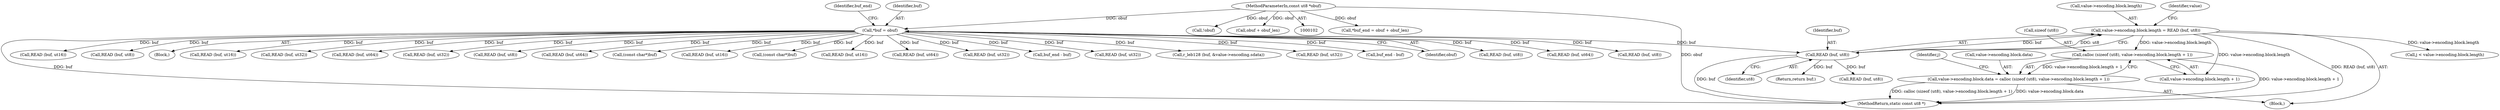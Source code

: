 digraph "0_radare2_2ca9ab45891b6ae8e32b6c28c81eebca059cbe5d_0@API" {
"1000540" [label="(Call,calloc (sizeof (ut8), value->encoding.block.length + 1))"];
"1000521" [label="(Call,value->encoding.block.length = READ (buf, ut8))"];
"1000529" [label="(Call,READ (buf, ut8))"];
"1000112" [label="(Call,*buf = obuf)"];
"1000103" [label="(MethodParameterIn,const ut8 *obuf)"];
"1000532" [label="(Call,value->encoding.block.data = calloc (sizeof (ut8), value->encoding.block.length + 1))"];
"1000116" [label="(Call,*buf_end = obuf + obuf_len)"];
"1000753" [label="(Call,READ (buf, ut32))"];
"1000596" [label="(Call,r_leb128 (buf, &value->encoding.sdata))"];
"1000133" [label="(Call,!obuf)"];
"1000529" [label="(Call,READ (buf, ut8))"];
"1000532" [label="(Call,value->encoding.block.data = calloc (sizeof (ut8), value->encoding.block.length + 1))"];
"1000541" [label="(Call,sizeof (ut8))"];
"1000409" [label="(Call,READ (buf, ut32))"];
"1000455" [label="(Call,buf_end - buf)"];
"1000114" [label="(Identifier,obuf)"];
"1000589" [label="(Call,READ (buf, ut8))"];
"1000420" [label="(Call,READ (buf, ut64))"];
"1000200" [label="(Call,READ (buf, ut8))"];
"1000186" [label="(Block,)"];
"1000118" [label="(Call,obuf + obuf_len)"];
"1000536" [label="(Identifier,value)"];
"1000578" [label="(Call,READ (buf, ut8))"];
"1000796" [label="(MethodReturn,static const ut8 *)"];
"1000521" [label="(Call,value->encoding.block.length = READ (buf, ut8))"];
"1000257" [label="(Call,READ (buf, ut16))"];
"1000731" [label="(Call,READ (buf, ut8))"];
"1000110" [label="(Block,)"];
"1000211" [label="(Call,READ (buf, ut16))"];
"1000531" [label="(Identifier,ut8)"];
"1000554" [label="(Identifier,j)"];
"1000117" [label="(Identifier,buf_end)"];
"1000328" [label="(Call,READ (buf, ut32))"];
"1000233" [label="(Call,READ (buf, ut64))"];
"1000614" [label="(Call,READ (buf, ut32))"];
"1000775" [label="(Call,READ (buf, ut8))"];
"1000103" [label="(MethodParameterIn,const ut8 *obuf)"];
"1000764" [label="(Call,READ (buf, ut64))"];
"1000112" [label="(Call,*buf = obuf)"];
"1000522" [label="(Call,value->encoding.block.length)"];
"1000794" [label="(Return,return buf;)"];
"1000437" [label="(Call,(const char*)buf)"];
"1000742" [label="(Call,READ (buf, ut16))"];
"1000556" [label="(Call,j < value->encoding.block.length)"];
"1000530" [label="(Identifier,buf)"];
"1000113" [label="(Identifier,buf)"];
"1000445" [label="(Call,(const char*)buf)"];
"1000543" [label="(Call,value->encoding.block.length + 1)"];
"1000398" [label="(Call,READ (buf, ut16))"];
"1000720" [label="(Call,READ (buf, ut64))"];
"1000222" [label="(Call,READ (buf, ut32))"];
"1000540" [label="(Call,calloc (sizeof (ut8), value->encoding.block.length + 1))"];
"1000684" [label="(Call,buf_end - buf)"];
"1000533" [label="(Call,value->encoding.block.data)"];
"1000540" -> "1000532"  [label="AST: "];
"1000540" -> "1000543"  [label="CFG: "];
"1000541" -> "1000540"  [label="AST: "];
"1000543" -> "1000540"  [label="AST: "];
"1000532" -> "1000540"  [label="CFG: "];
"1000540" -> "1000796"  [label="DDG: value->encoding.block.length + 1"];
"1000540" -> "1000532"  [label="DDG: value->encoding.block.length + 1"];
"1000521" -> "1000540"  [label="DDG: value->encoding.block.length"];
"1000521" -> "1000186"  [label="AST: "];
"1000521" -> "1000529"  [label="CFG: "];
"1000522" -> "1000521"  [label="AST: "];
"1000529" -> "1000521"  [label="AST: "];
"1000536" -> "1000521"  [label="CFG: "];
"1000521" -> "1000796"  [label="DDG: READ (buf, ut8)"];
"1000529" -> "1000521"  [label="DDG: buf"];
"1000529" -> "1000521"  [label="DDG: ut8"];
"1000521" -> "1000543"  [label="DDG: value->encoding.block.length"];
"1000521" -> "1000556"  [label="DDG: value->encoding.block.length"];
"1000529" -> "1000531"  [label="CFG: "];
"1000530" -> "1000529"  [label="AST: "];
"1000531" -> "1000529"  [label="AST: "];
"1000529" -> "1000796"  [label="DDG: buf"];
"1000112" -> "1000529"  [label="DDG: buf"];
"1000529" -> "1000578"  [label="DDG: buf"];
"1000529" -> "1000794"  [label="DDG: buf"];
"1000112" -> "1000110"  [label="AST: "];
"1000112" -> "1000114"  [label="CFG: "];
"1000113" -> "1000112"  [label="AST: "];
"1000114" -> "1000112"  [label="AST: "];
"1000117" -> "1000112"  [label="CFG: "];
"1000112" -> "1000796"  [label="DDG: buf"];
"1000103" -> "1000112"  [label="DDG: obuf"];
"1000112" -> "1000200"  [label="DDG: buf"];
"1000112" -> "1000211"  [label="DDG: buf"];
"1000112" -> "1000222"  [label="DDG: buf"];
"1000112" -> "1000233"  [label="DDG: buf"];
"1000112" -> "1000257"  [label="DDG: buf"];
"1000112" -> "1000328"  [label="DDG: buf"];
"1000112" -> "1000398"  [label="DDG: buf"];
"1000112" -> "1000409"  [label="DDG: buf"];
"1000112" -> "1000420"  [label="DDG: buf"];
"1000112" -> "1000437"  [label="DDG: buf"];
"1000112" -> "1000445"  [label="DDG: buf"];
"1000112" -> "1000455"  [label="DDG: buf"];
"1000112" -> "1000589"  [label="DDG: buf"];
"1000112" -> "1000596"  [label="DDG: buf"];
"1000112" -> "1000614"  [label="DDG: buf"];
"1000112" -> "1000684"  [label="DDG: buf"];
"1000112" -> "1000720"  [label="DDG: buf"];
"1000112" -> "1000731"  [label="DDG: buf"];
"1000112" -> "1000742"  [label="DDG: buf"];
"1000112" -> "1000753"  [label="DDG: buf"];
"1000112" -> "1000764"  [label="DDG: buf"];
"1000112" -> "1000775"  [label="DDG: buf"];
"1000103" -> "1000102"  [label="AST: "];
"1000103" -> "1000796"  [label="DDG: obuf"];
"1000103" -> "1000116"  [label="DDG: obuf"];
"1000103" -> "1000118"  [label="DDG: obuf"];
"1000103" -> "1000133"  [label="DDG: obuf"];
"1000532" -> "1000186"  [label="AST: "];
"1000533" -> "1000532"  [label="AST: "];
"1000554" -> "1000532"  [label="CFG: "];
"1000532" -> "1000796"  [label="DDG: calloc (sizeof (ut8), value->encoding.block.length + 1)"];
"1000532" -> "1000796"  [label="DDG: value->encoding.block.data"];
}

